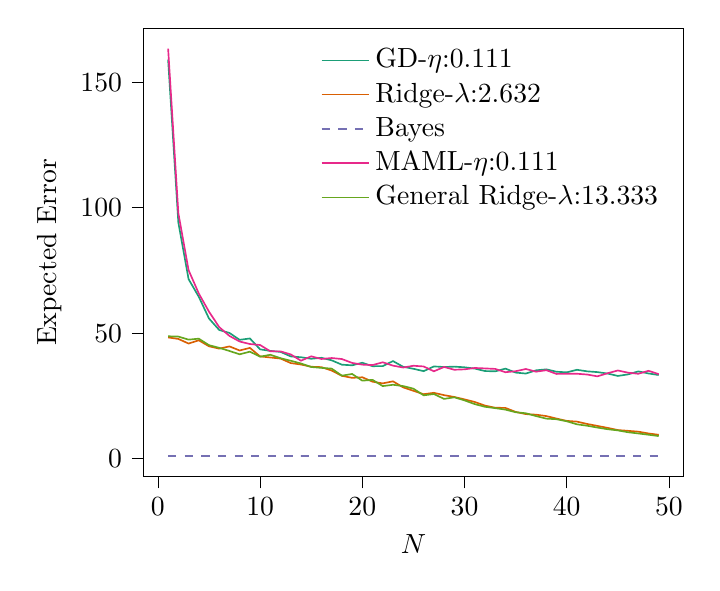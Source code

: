 % This file was created with tikzplotlib v0.10.1.
\begin{tikzpicture}

\definecolor{chocolate217952}{RGB}{217,95,2}
\definecolor{darkcyan27158119}{RGB}{27,158,119}
\definecolor{darkgray176}{RGB}{176,176,176}
\definecolor{deeppink23141138}{RGB}{231,41,138}
\definecolor{lightslategray117112179}{RGB}{117,112,179}
\definecolor{olivedrab10216630}{RGB}{102,166,30}

\begin{axis}[
legend cell align={left},
legend style={fill opacity=0.8, draw opacity=1, text opacity=1, draw=none},
tick align=outside,
tick pos=left,
x grid style={darkgray176},
xlabel={\(\displaystyle N\)},
xmin=-1.4, xmax=51.4,
xtick style={color=black},
y grid style={darkgray176},
ylabel={Expected Error},
ymin=-7.122, ymax=171.544,
ytick style={color=black}
]
\addplot [semithick, darkcyan27158119]
table {%
1 159.03
2 94.095
3 71.561
4 64.515
5 55.849
6 51.282
7 50.106
8 47.362
9 47.904
10 43.569
11 42.945
12 42.551
13 40.751
14 40.418
15 39.808
16 40.199
17 39.197
18 37.458
19 37.205
20 38.233
21 36.853
22 36.898
23 38.888
24 36.607
25 35.821
26 34.875
27 36.755
28 36.533
29 36.676
30 36.418
31 35.901
32 34.921
33 34.804
34 35.888
35 34.307
36 33.924
37 35.201
38 35.603
39 34.649
40 34.403
41 35.419
42 34.802
43 34.502
44 33.926
45 32.97
46 33.584
47 34.785
48 33.959
49 33.321
};
\addlegendentry{GD-$\eta$:0.111}
\addplot [semithick, chocolate217952]
table {%
1 48.318
2 47.718
3 45.883
4 47.17
5 44.782
6 43.856
7 44.735
8 43.115
9 44.152
10 40.762
11 40.326
12 39.895
13 38.091
14 37.517
15 36.634
16 36.47
17 35.12
18 33.012
19 32.215
20 32.437
21 30.68
22 30.001
23 30.827
24 28.402
25 27.036
26 25.699
27 26.243
28 25.319
29 24.585
30 23.637
31 22.592
32 21.158
33 20.3
34 20.226
35 18.643
36 17.757
37 17.536
38 16.978
39 15.985
40 15.051
41 14.77
42 13.833
43 13.056
44 12.274
45 11.403
46 11.095
47 10.768
48 10.046
49 9.517
};
\addlegendentry{Ridge-$\lambda$:2.632}
\addplot [semithick, lightslategray117112179, dashed]
table {%
1 1.0
2 1.0
3 1.0
4 1.0
5 1.0
6 1.0
7 1.0
8 1.0
9 1.0
10 1.0
11 1.0
12 1.0
13 1.0
14 1.0
15 1.0
16 1.0
17 1.0
18 1.0
19 1.0
20 1.0
21 1.0
22 1.0
23 1.0
24 1.0
25 1.0
26 1.0
27 1.0
28 1.0
29 1.0
30 1.0
31 1.0
32 1.0
33 1.0
34 1.0
35 1.0
36 1.0
37 1.0
38 1.0
39 1.0
40 1.0
41 1.0
42 1.0
43 1.0
44 1.0
45 1.0
46 1.0
47 1.0
48 1.0
49 1.0
};
\addlegendentry{Bayes}
\addplot [semithick, deeppink23141138]
table {%
1 163.423
2 97.857
3 75.141
4 65.82
5 58.573
6 52.423
7 48.916
8 46.683
9 45.691
10 45.298
11 42.789
12 42.76
13 41.543
14 39.044
15 40.79
16 39.728
17 40.111
18 39.708
19 38.161
20 37.473
21 37.305
22 38.407
23 37.073
24 36.325
25 37.029
26 36.749
27 34.818
28 36.539
29 35.436
30 35.606
31 36.149
32 35.968
33 35.772
34 34.457
35 34.848
36 35.737
37 34.665
38 35.262
39 33.772
40 33.822
41 33.843
42 33.531
43 32.808
44 34.048
45 35.149
46 34.269
47 33.832
48 35.018
49 33.689
};
\addlegendentry{MAML-$\eta$:0.111}
\addplot [semithick, olivedrab10216630]
table {%
1 48.781
2 48.659
3 47.439
4 47.82
5 45.239
6 44.174
7 42.918
8 41.592
9 42.641
10 40.648
11 41.408
12 40.044
13 39.018
14 37.938
15 36.536
16 36.179
17 35.894
18 33.077
19 33.762
20 31.093
21 31.403
22 28.923
23 29.453
24 28.927
25 27.904
26 25.248
27 25.759
28 23.823
29 24.453
30 23.229
31 21.739
32 20.676
33 20.141
34 19.549
35 18.507
36 18.097
37 16.969
38 15.958
39 15.724
40 14.908
41 13.686
42 13.123
43 12.397
44 11.738
45 11.266
46 10.527
47 10.052
48 9.534
49 9.006
};
\addlegendentry{General Ridge-$\lambda$:13.333}
\end{axis}

\end{tikzpicture}
